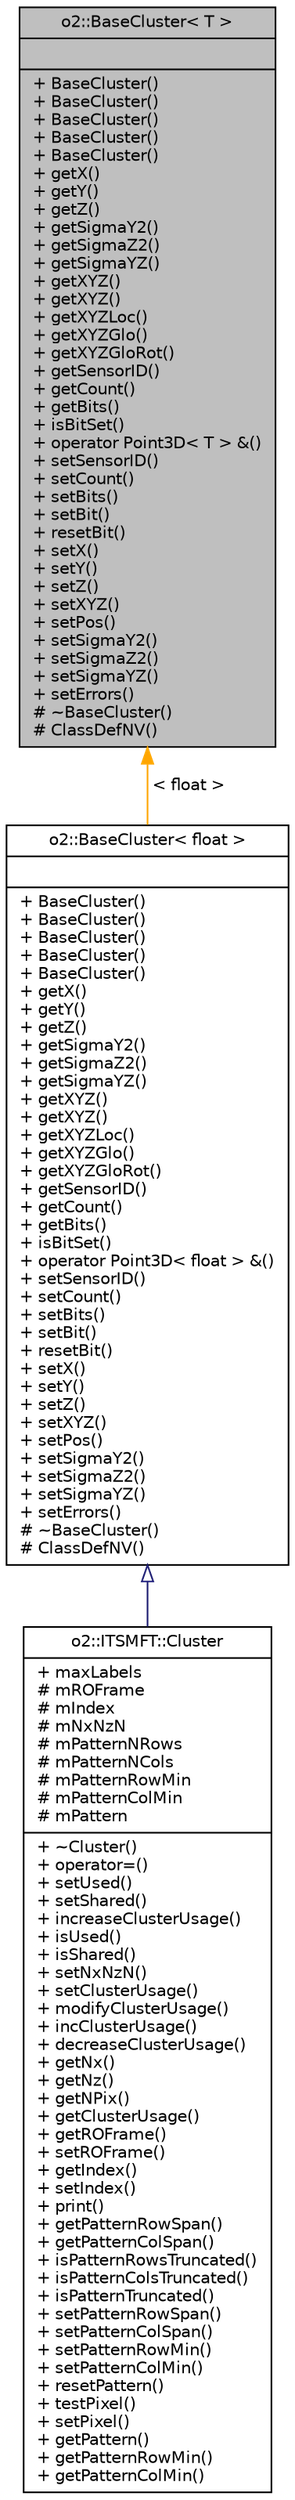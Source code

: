 digraph "o2::BaseCluster&lt; T &gt;"
{
 // INTERACTIVE_SVG=YES
  bgcolor="transparent";
  edge [fontname="Helvetica",fontsize="10",labelfontname="Helvetica",labelfontsize="10"];
  node [fontname="Helvetica",fontsize="10",shape=record];
  Node1 [label="{o2::BaseCluster\< T \>\n||+ BaseCluster()\l+ BaseCluster()\l+ BaseCluster()\l+ BaseCluster()\l+ BaseCluster()\l+ getX()\l+ getY()\l+ getZ()\l+ getSigmaY2()\l+ getSigmaZ2()\l+ getSigmaYZ()\l+ getXYZ()\l+ getXYZ()\l+ getXYZLoc()\l+ getXYZGlo()\l+ getXYZGloRot()\l+ getSensorID()\l+ getCount()\l+ getBits()\l+ isBitSet()\l+ operator Point3D\< T \> &()\l+ setSensorID()\l+ setCount()\l+ setBits()\l+ setBit()\l+ resetBit()\l+ setX()\l+ setY()\l+ setZ()\l+ setXYZ()\l+ setPos()\l+ setSigmaY2()\l+ setSigmaZ2()\l+ setSigmaYZ()\l+ setErrors()\l# ~BaseCluster()\l# ClassDefNV()\l}",height=0.2,width=0.4,color="black", fillcolor="grey75", style="filled" fontcolor="black"];
  Node1 -> Node2 [dir="back",color="orange",fontsize="10",style="solid",label=" \< float \>" ,fontname="Helvetica"];
  Node2 [label="{o2::BaseCluster\< float \>\n||+ BaseCluster()\l+ BaseCluster()\l+ BaseCluster()\l+ BaseCluster()\l+ BaseCluster()\l+ getX()\l+ getY()\l+ getZ()\l+ getSigmaY2()\l+ getSigmaZ2()\l+ getSigmaYZ()\l+ getXYZ()\l+ getXYZ()\l+ getXYZLoc()\l+ getXYZGlo()\l+ getXYZGloRot()\l+ getSensorID()\l+ getCount()\l+ getBits()\l+ isBitSet()\l+ operator Point3D\< float \> &()\l+ setSensorID()\l+ setCount()\l+ setBits()\l+ setBit()\l+ resetBit()\l+ setX()\l+ setY()\l+ setZ()\l+ setXYZ()\l+ setPos()\l+ setSigmaY2()\l+ setSigmaZ2()\l+ setSigmaYZ()\l+ setErrors()\l# ~BaseCluster()\l# ClassDefNV()\l}",height=0.2,width=0.4,color="black",URL="$da/d30/classo2_1_1BaseCluster.html"];
  Node2 -> Node3 [dir="back",color="midnightblue",fontsize="10",style="solid",arrowtail="onormal",fontname="Helvetica"];
  Node3 [label="{o2::ITSMFT::Cluster\n|+ maxLabels\l# mROFrame\l# mIndex\l# mNxNzN\l# mPatternNRows\l# mPatternNCols\l# mPatternRowMin\l# mPatternColMin\l# mPattern\l|+ ~Cluster()\l+ operator=()\l+ setUsed()\l+ setShared()\l+ increaseClusterUsage()\l+ isUsed()\l+ isShared()\l+ setNxNzN()\l+ setClusterUsage()\l+ modifyClusterUsage()\l+ incClusterUsage()\l+ decreaseClusterUsage()\l+ getNx()\l+ getNz()\l+ getNPix()\l+ getClusterUsage()\l+ getROFrame()\l+ setROFrame()\l+ getIndex()\l+ setIndex()\l+ print()\l+ getPatternRowSpan()\l+ getPatternColSpan()\l+ isPatternRowsTruncated()\l+ isPatternColsTruncated()\l+ isPatternTruncated()\l+ setPatternRowSpan()\l+ setPatternColSpan()\l+ setPatternRowMin()\l+ setPatternColMin()\l+ resetPattern()\l+ testPixel()\l+ setPixel()\l+ getPattern()\l+ getPatternRowMin()\l+ getPatternColMin()\l}",height=0.2,width=0.4,color="black",URL="$d1/d15/classo2_1_1ITSMFT_1_1Cluster.html",tooltip="Cluster class for the ITSMFT. "];
}
